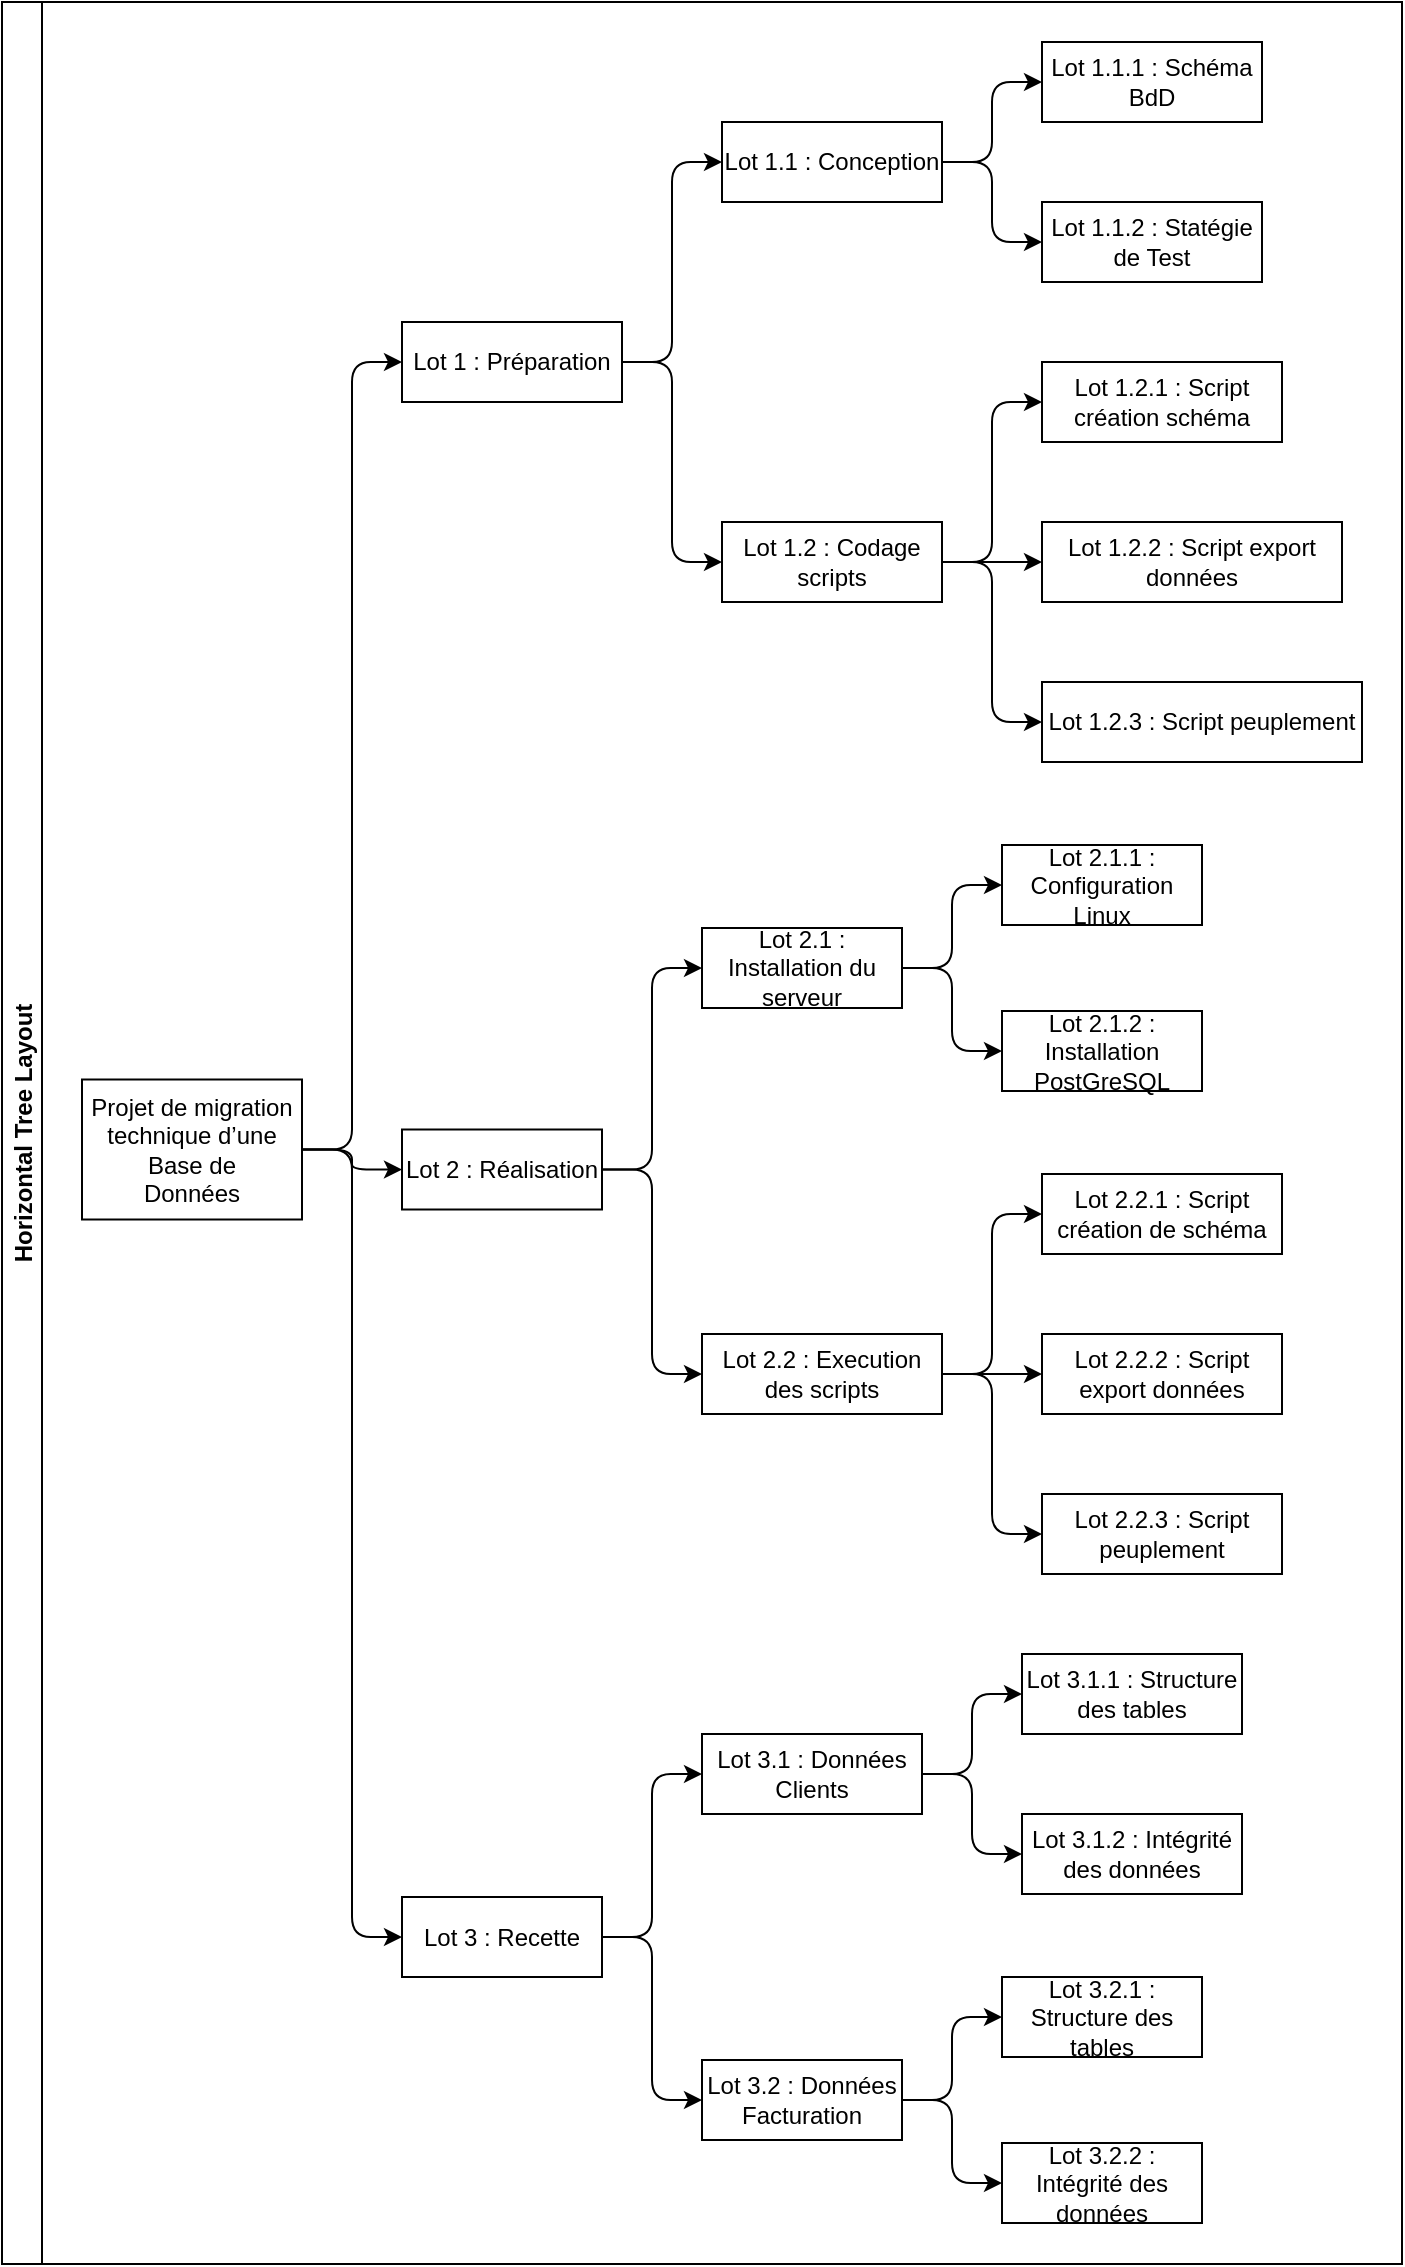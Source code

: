 <mxfile version="26.0.10">
  <diagram name="Page-1" id="SotT7PKfqAtj6fm-6zKW">
    <mxGraphModel dx="1526" dy="411" grid="1" gridSize="10" guides="1" tooltips="1" connect="1" arrows="1" fold="1" page="1" pageScale="1" pageWidth="827" pageHeight="1169" math="0" shadow="0">
      <root>
        <mxCell id="0" />
        <mxCell id="1" parent="0" />
        <mxCell id="Cbqt6V5ET0-gixzIFbC0-1" value="Horizontal Tree Layout" style="swimlane;startSize=20;horizontal=0;childLayout=treeLayout;horizontalTree=1;sortEdges=1;resizable=0;containerType=tree;fontSize=12;" parent="1" vertex="1">
          <mxGeometry x="-60" y="220" width="700" height="1131" as="geometry" />
        </mxCell>
        <mxCell id="Cbqt6V5ET0-gixzIFbC0-2" value="Projet de migration technique d’une Base de&lt;br&gt;Données" style="whiteSpace=wrap;html=1;" parent="Cbqt6V5ET0-gixzIFbC0-1" vertex="1">
          <mxGeometry x="40" y="538.75" width="110" height="70" as="geometry" />
        </mxCell>
        <mxCell id="Cbqt6V5ET0-gixzIFbC0-3" value="Lot 1 : Préparation" style="whiteSpace=wrap;html=1;" parent="Cbqt6V5ET0-gixzIFbC0-1" vertex="1">
          <mxGeometry x="200" y="160" width="110" height="40" as="geometry" />
        </mxCell>
        <mxCell id="Cbqt6V5ET0-gixzIFbC0-4" value="" style="edgeStyle=elbowEdgeStyle;elbow=horizontal;html=1;rounded=1;curved=0;sourcePerimeterSpacing=0;targetPerimeterSpacing=0;startSize=6;endSize=6;" parent="Cbqt6V5ET0-gixzIFbC0-1" source="Cbqt6V5ET0-gixzIFbC0-2" target="Cbqt6V5ET0-gixzIFbC0-3" edge="1">
          <mxGeometry relative="1" as="geometry" />
        </mxCell>
        <mxCell id="Cbqt6V5ET0-gixzIFbC0-5" value="Lot 2 : Réalisation" style="whiteSpace=wrap;html=1;" parent="Cbqt6V5ET0-gixzIFbC0-1" vertex="1">
          <mxGeometry x="200" y="563.75" width="100" height="40" as="geometry" />
        </mxCell>
        <mxCell id="Cbqt6V5ET0-gixzIFbC0-6" value="" style="edgeStyle=elbowEdgeStyle;elbow=horizontal;html=1;rounded=1;curved=0;sourcePerimeterSpacing=0;targetPerimeterSpacing=0;startSize=6;endSize=6;" parent="Cbqt6V5ET0-gixzIFbC0-1" source="Cbqt6V5ET0-gixzIFbC0-2" target="Cbqt6V5ET0-gixzIFbC0-5" edge="1">
          <mxGeometry relative="1" as="geometry" />
        </mxCell>
        <mxCell id="Cbqt6V5ET0-gixzIFbC0-7" value="" style="edgeStyle=elbowEdgeStyle;elbow=horizontal;html=1;rounded=1;curved=0;sourcePerimeterSpacing=0;targetPerimeterSpacing=0;startSize=6;endSize=6;" parent="Cbqt6V5ET0-gixzIFbC0-1" source="Cbqt6V5ET0-gixzIFbC0-3" target="Cbqt6V5ET0-gixzIFbC0-8" edge="1">
          <mxGeometry relative="1" as="geometry">
            <mxPoint x="240" y="-4036.415" as="sourcePoint" />
          </mxGeometry>
        </mxCell>
        <mxCell id="Cbqt6V5ET0-gixzIFbC0-8" value="Lot 1.1 : Conception" style="whiteSpace=wrap;html=1;" parent="Cbqt6V5ET0-gixzIFbC0-1" vertex="1">
          <mxGeometry x="360" y="60" width="110" height="40" as="geometry" />
        </mxCell>
        <mxCell id="Cbqt6V5ET0-gixzIFbC0-11" value="" style="edgeStyle=elbowEdgeStyle;elbow=horizontal;html=1;rounded=1;curved=0;sourcePerimeterSpacing=0;targetPerimeterSpacing=0;startSize=6;endSize=6;" parent="Cbqt6V5ET0-gixzIFbC0-1" source="Cbqt6V5ET0-gixzIFbC0-2" target="Cbqt6V5ET0-gixzIFbC0-12" edge="1">
          <mxGeometry relative="1" as="geometry">
            <mxPoint x="240" y="-3956.415" as="sourcePoint" />
          </mxGeometry>
        </mxCell>
        <mxCell id="Cbqt6V5ET0-gixzIFbC0-12" value="Lot 3 : Recette" style="whiteSpace=wrap;html=1;" parent="Cbqt6V5ET0-gixzIFbC0-1" vertex="1">
          <mxGeometry x="200" y="947.5" width="100" height="40" as="geometry" />
        </mxCell>
        <mxCell id="Cbqt6V5ET0-gixzIFbC0-13" value="" style="edgeStyle=elbowEdgeStyle;elbow=horizontal;html=1;rounded=1;curved=0;sourcePerimeterSpacing=0;targetPerimeterSpacing=0;startSize=6;endSize=6;" parent="Cbqt6V5ET0-gixzIFbC0-1" source="Cbqt6V5ET0-gixzIFbC0-8" target="Cbqt6V5ET0-gixzIFbC0-14" edge="1">
          <mxGeometry relative="1" as="geometry">
            <mxPoint x="400" y="-3971.415" as="sourcePoint" />
          </mxGeometry>
        </mxCell>
        <mxCell id="Cbqt6V5ET0-gixzIFbC0-14" value="Lot 1.1.1 : Schéma BdD" style="whiteSpace=wrap;html=1;" parent="Cbqt6V5ET0-gixzIFbC0-1" vertex="1">
          <mxGeometry x="520" y="20" width="110" height="40" as="geometry" />
        </mxCell>
        <mxCell id="Cbqt6V5ET0-gixzIFbC0-19" value="" style="edgeStyle=elbowEdgeStyle;elbow=horizontal;html=1;rounded=1;curved=0;sourcePerimeterSpacing=0;targetPerimeterSpacing=0;startSize=6;endSize=6;" parent="Cbqt6V5ET0-gixzIFbC0-1" source="Cbqt6V5ET0-gixzIFbC0-3" target="Cbqt6V5ET0-gixzIFbC0-20" edge="1">
          <mxGeometry relative="1" as="geometry">
            <mxPoint x="240" y="-3665.415" as="sourcePoint" />
          </mxGeometry>
        </mxCell>
        <mxCell id="Cbqt6V5ET0-gixzIFbC0-20" value="Lot 1.2 : Codage scripts" style="whiteSpace=wrap;html=1;" parent="Cbqt6V5ET0-gixzIFbC0-1" vertex="1">
          <mxGeometry x="360" y="260" width="110" height="40" as="geometry" />
        </mxCell>
        <mxCell id="Cbqt6V5ET0-gixzIFbC0-21" value="" style="edgeStyle=elbowEdgeStyle;elbow=horizontal;html=1;rounded=1;curved=0;sourcePerimeterSpacing=0;targetPerimeterSpacing=0;startSize=6;endSize=6;" parent="Cbqt6V5ET0-gixzIFbC0-1" source="Cbqt6V5ET0-gixzIFbC0-20" target="Cbqt6V5ET0-gixzIFbC0-22" edge="1">
          <mxGeometry relative="1" as="geometry">
            <mxPoint x="400" y="-3598.135" as="sourcePoint" />
          </mxGeometry>
        </mxCell>
        <mxCell id="Cbqt6V5ET0-gixzIFbC0-22" value="Lot 1.2.1 : Script création schéma" style="whiteSpace=wrap;html=1;" parent="Cbqt6V5ET0-gixzIFbC0-1" vertex="1">
          <mxGeometry x="520" y="180" width="120" height="40" as="geometry" />
        </mxCell>
        <mxCell id="Cbqt6V5ET0-gixzIFbC0-23" value="" style="edgeStyle=elbowEdgeStyle;elbow=horizontal;html=1;rounded=1;curved=0;sourcePerimeterSpacing=0;targetPerimeterSpacing=0;startSize=6;endSize=6;" parent="Cbqt6V5ET0-gixzIFbC0-1" source="Cbqt6V5ET0-gixzIFbC0-20" target="Cbqt6V5ET0-gixzIFbC0-24" edge="1">
          <mxGeometry relative="1" as="geometry">
            <mxPoint x="400" y="-3598.135" as="sourcePoint" />
          </mxGeometry>
        </mxCell>
        <mxCell id="Cbqt6V5ET0-gixzIFbC0-24" value="Lot 1.2.2 : Script export données " style="whiteSpace=wrap;html=1;" parent="Cbqt6V5ET0-gixzIFbC0-1" vertex="1">
          <mxGeometry x="520" y="260" width="150" height="40" as="geometry" />
        </mxCell>
        <mxCell id="Cbqt6V5ET0-gixzIFbC0-25" value="" style="edgeStyle=elbowEdgeStyle;elbow=horizontal;html=1;rounded=1;curved=0;sourcePerimeterSpacing=0;targetPerimeterSpacing=0;startSize=6;endSize=6;" parent="Cbqt6V5ET0-gixzIFbC0-1" source="Cbqt6V5ET0-gixzIFbC0-20" target="Cbqt6V5ET0-gixzIFbC0-26" edge="1">
          <mxGeometry relative="1" as="geometry">
            <mxPoint x="400" y="-3411.635" as="sourcePoint" />
          </mxGeometry>
        </mxCell>
        <mxCell id="Cbqt6V5ET0-gixzIFbC0-26" value="Lot 1.2.3 : Script peuplement" style="whiteSpace=wrap;html=1;" parent="Cbqt6V5ET0-gixzIFbC0-1" vertex="1">
          <mxGeometry x="520" y="340" width="160" height="40" as="geometry" />
        </mxCell>
        <mxCell id="Cbqt6V5ET0-gixzIFbC0-27" value="" style="edgeStyle=elbowEdgeStyle;elbow=horizontal;html=1;rounded=1;curved=0;sourcePerimeterSpacing=0;targetPerimeterSpacing=0;startSize=6;endSize=6;" parent="Cbqt6V5ET0-gixzIFbC0-1" source="Cbqt6V5ET0-gixzIFbC0-5" target="Cbqt6V5ET0-gixzIFbC0-28" edge="1">
          <mxGeometry relative="1" as="geometry">
            <mxPoint x="240" y="-3088.555" as="sourcePoint" />
          </mxGeometry>
        </mxCell>
        <mxCell id="Cbqt6V5ET0-gixzIFbC0-28" value="Lot 2.1 : Installation du serveur" style="whiteSpace=wrap;html=1;" parent="Cbqt6V5ET0-gixzIFbC0-1" vertex="1">
          <mxGeometry x="350" y="463.0" width="100" height="40" as="geometry" />
        </mxCell>
        <mxCell id="Cbqt6V5ET0-gixzIFbC0-29" value="" style="edgeStyle=elbowEdgeStyle;elbow=horizontal;html=1;rounded=1;curved=0;sourcePerimeterSpacing=0;targetPerimeterSpacing=0;startSize=6;endSize=6;" parent="Cbqt6V5ET0-gixzIFbC0-1" source="Cbqt6V5ET0-gixzIFbC0-5" target="Cbqt6V5ET0-gixzIFbC0-30" edge="1">
          <mxGeometry relative="1" as="geometry">
            <mxPoint x="240" y="-2835.115" as="sourcePoint" />
          </mxGeometry>
        </mxCell>
        <mxCell id="Cbqt6V5ET0-gixzIFbC0-30" value="Lot 2.2 : Execution des scripts" style="whiteSpace=wrap;html=1;" parent="Cbqt6V5ET0-gixzIFbC0-1" vertex="1">
          <mxGeometry x="350" y="666.0" width="120" height="40" as="geometry" />
        </mxCell>
        <mxCell id="Cbqt6V5ET0-gixzIFbC0-31" value="" style="edgeStyle=elbowEdgeStyle;elbow=horizontal;html=1;rounded=1;curved=0;sourcePerimeterSpacing=0;targetPerimeterSpacing=0;startSize=6;endSize=6;" parent="Cbqt6V5ET0-gixzIFbC0-1" source="Cbqt6V5ET0-gixzIFbC0-12" target="Cbqt6V5ET0-gixzIFbC0-32" edge="1">
          <mxGeometry relative="1" as="geometry">
            <mxPoint x="240" y="-2543.665" as="sourcePoint" />
          </mxGeometry>
        </mxCell>
        <mxCell id="Cbqt6V5ET0-gixzIFbC0-32" value="Lot 3.1 : Données Clients" style="whiteSpace=wrap;html=1;" parent="Cbqt6V5ET0-gixzIFbC0-1" vertex="1">
          <mxGeometry x="350" y="866.0" width="110" height="40" as="geometry" />
        </mxCell>
        <mxCell id="Cbqt6V5ET0-gixzIFbC0-35" value="" style="edgeStyle=elbowEdgeStyle;elbow=horizontal;html=1;rounded=1;curved=0;sourcePerimeterSpacing=0;targetPerimeterSpacing=0;startSize=6;endSize=6;" parent="Cbqt6V5ET0-gixzIFbC0-1" source="Cbqt6V5ET0-gixzIFbC0-32" target="Cbqt6V5ET0-gixzIFbC0-36" edge="1">
          <mxGeometry relative="1" as="geometry">
            <mxPoint x="390" y="-2346.715" as="sourcePoint" />
          </mxGeometry>
        </mxCell>
        <mxCell id="Cbqt6V5ET0-gixzIFbC0-36" value="Lot 3.1.1 : Structure des tables" style="whiteSpace=wrap;html=1;" parent="Cbqt6V5ET0-gixzIFbC0-1" vertex="1">
          <mxGeometry x="510" y="826.0" width="110" height="40" as="geometry" />
        </mxCell>
        <mxCell id="Cbqt6V5ET0-gixzIFbC0-37" value="" style="edgeStyle=elbowEdgeStyle;elbow=horizontal;html=1;rounded=1;curved=0;sourcePerimeterSpacing=0;targetPerimeterSpacing=0;startSize=6;endSize=6;" parent="Cbqt6V5ET0-gixzIFbC0-1" source="Cbqt6V5ET0-gixzIFbC0-32" target="Cbqt6V5ET0-gixzIFbC0-38" edge="1">
          <mxGeometry relative="1" as="geometry">
            <mxPoint x="390" y="-2009.915" as="sourcePoint" />
          </mxGeometry>
        </mxCell>
        <mxCell id="Cbqt6V5ET0-gixzIFbC0-38" value="Lot 3.1.2 : Intégrité des données" style="whiteSpace=wrap;html=1;" parent="Cbqt6V5ET0-gixzIFbC0-1" vertex="1">
          <mxGeometry x="510" y="906.0" width="110" height="40" as="geometry" />
        </mxCell>
        <mxCell id="k_g2q-K09gLS0p32QqMD-1" value="" style="edgeStyle=elbowEdgeStyle;elbow=horizontal;html=1;rounded=1;curved=0;sourcePerimeterSpacing=0;targetPerimeterSpacing=0;startSize=6;endSize=6;" parent="Cbqt6V5ET0-gixzIFbC0-1" source="Cbqt6V5ET0-gixzIFbC0-8" target="k_g2q-K09gLS0p32QqMD-2" edge="1">
          <mxGeometry relative="1" as="geometry">
            <mxPoint x="250" y="-2135.415" as="sourcePoint" />
          </mxGeometry>
        </mxCell>
        <mxCell id="k_g2q-K09gLS0p32QqMD-2" value="Lot 1.1.2 : Statégie de Test" style="whiteSpace=wrap;html=1;" parent="Cbqt6V5ET0-gixzIFbC0-1" vertex="1">
          <mxGeometry x="520" y="100" width="110" height="40" as="geometry" />
        </mxCell>
        <mxCell id="k_g2q-K09gLS0p32QqMD-5" value="" style="edgeStyle=elbowEdgeStyle;elbow=horizontal;html=1;rounded=1;curved=0;sourcePerimeterSpacing=0;targetPerimeterSpacing=0;startSize=6;endSize=6;" parent="Cbqt6V5ET0-gixzIFbC0-1" source="Cbqt6V5ET0-gixzIFbC0-28" target="k_g2q-K09gLS0p32QqMD-6" edge="1">
          <mxGeometry relative="1" as="geometry">
            <mxPoint x="240" y="-1464.34" as="sourcePoint" />
          </mxGeometry>
        </mxCell>
        <mxCell id="k_g2q-K09gLS0p32QqMD-6" value="Lot 2.1.1 : Configuration Linux" style="whiteSpace=wrap;html=1;" parent="Cbqt6V5ET0-gixzIFbC0-1" vertex="1">
          <mxGeometry x="500" y="421.5" width="100" height="40" as="geometry" />
        </mxCell>
        <mxCell id="k_g2q-K09gLS0p32QqMD-7" value="" style="edgeStyle=elbowEdgeStyle;elbow=horizontal;html=1;rounded=1;curved=0;sourcePerimeterSpacing=0;targetPerimeterSpacing=0;startSize=6;endSize=6;" parent="Cbqt6V5ET0-gixzIFbC0-1" source="Cbqt6V5ET0-gixzIFbC0-28" target="k_g2q-K09gLS0p32QqMD-8" edge="1">
          <mxGeometry relative="1" as="geometry">
            <mxPoint x="240" y="-1053.865" as="sourcePoint" />
          </mxGeometry>
        </mxCell>
        <mxCell id="k_g2q-K09gLS0p32QqMD-8" value="Lot 2.1.2 : Installation PostGreSQL" style="whiteSpace=wrap;html=1;" parent="Cbqt6V5ET0-gixzIFbC0-1" vertex="1">
          <mxGeometry x="500" y="504.5" width="100" height="40" as="geometry" />
        </mxCell>
        <mxCell id="k_g2q-K09gLS0p32QqMD-9" value="" style="edgeStyle=elbowEdgeStyle;elbow=horizontal;html=1;rounded=1;curved=0;sourcePerimeterSpacing=0;targetPerimeterSpacing=0;startSize=6;endSize=6;" parent="Cbqt6V5ET0-gixzIFbC0-1" source="Cbqt6V5ET0-gixzIFbC0-30" target="k_g2q-K09gLS0p32QqMD-10" edge="1">
          <mxGeometry relative="1" as="geometry">
            <mxPoint x="240" y="-605.565" as="sourcePoint" />
          </mxGeometry>
        </mxCell>
        <mxCell id="k_g2q-K09gLS0p32QqMD-10" value="Lot 2.2.1 : Script création de schéma" style="whiteSpace=wrap;html=1;" parent="Cbqt6V5ET0-gixzIFbC0-1" vertex="1">
          <mxGeometry x="520" y="586.0" width="120" height="40" as="geometry" />
        </mxCell>
        <mxCell id="k_g2q-K09gLS0p32QqMD-11" value="" style="edgeStyle=elbowEdgeStyle;elbow=horizontal;html=1;rounded=1;curved=0;sourcePerimeterSpacing=0;targetPerimeterSpacing=0;startSize=6;endSize=6;" parent="Cbqt6V5ET0-gixzIFbC0-1" source="Cbqt6V5ET0-gixzIFbC0-12" target="k_g2q-K09gLS0p32QqMD-12" edge="1">
          <mxGeometry relative="1" as="geometry">
            <mxPoint x="90" y="-666.065" as="sourcePoint" />
          </mxGeometry>
        </mxCell>
        <mxCell id="k_g2q-K09gLS0p32QqMD-12" value="Lot 3.2 : Données Facturation" style="whiteSpace=wrap;html=1;" parent="Cbqt6V5ET0-gixzIFbC0-1" vertex="1">
          <mxGeometry x="350" y="1029.0" width="100" height="40" as="geometry" />
        </mxCell>
        <mxCell id="k_g2q-K09gLS0p32QqMD-13" value="" style="edgeStyle=elbowEdgeStyle;elbow=horizontal;html=1;rounded=1;curved=0;sourcePerimeterSpacing=0;targetPerimeterSpacing=0;startSize=6;endSize=6;" parent="Cbqt6V5ET0-gixzIFbC0-1" source="k_g2q-K09gLS0p32QqMD-12" target="k_g2q-K09gLS0p32QqMD-14" edge="1">
          <mxGeometry relative="1" as="geometry">
            <mxPoint x="240" y="133.51" as="sourcePoint" />
          </mxGeometry>
        </mxCell>
        <mxCell id="k_g2q-K09gLS0p32QqMD-14" value="Lot 3.2.1 : Structure des tables" style="whiteSpace=wrap;html=1;" parent="Cbqt6V5ET0-gixzIFbC0-1" vertex="1">
          <mxGeometry x="500" y="987.5" width="100" height="40" as="geometry" />
        </mxCell>
        <mxCell id="k_g2q-K09gLS0p32QqMD-15" value="" style="edgeStyle=elbowEdgeStyle;elbow=horizontal;html=1;rounded=1;curved=0;sourcePerimeterSpacing=0;targetPerimeterSpacing=0;startSize=6;endSize=6;" parent="Cbqt6V5ET0-gixzIFbC0-1" source="k_g2q-K09gLS0p32QqMD-12" target="k_g2q-K09gLS0p32QqMD-16" edge="1">
          <mxGeometry relative="1" as="geometry">
            <mxPoint x="240" y="99.25" as="sourcePoint" />
          </mxGeometry>
        </mxCell>
        <mxCell id="k_g2q-K09gLS0p32QqMD-16" value="Lot 3.2.2 : Intégrité des données" style="whiteSpace=wrap;html=1;" parent="Cbqt6V5ET0-gixzIFbC0-1" vertex="1">
          <mxGeometry x="500" y="1070.5" width="100" height="40" as="geometry" />
        </mxCell>
        <mxCell id="k_g2q-K09gLS0p32QqMD-17" value="" style="edgeStyle=elbowEdgeStyle;elbow=horizontal;html=1;rounded=1;curved=0;sourcePerimeterSpacing=0;targetPerimeterSpacing=0;startSize=6;endSize=6;" parent="Cbqt6V5ET0-gixzIFbC0-1" source="Cbqt6V5ET0-gixzIFbC0-30" target="k_g2q-K09gLS0p32QqMD-18" edge="1">
          <mxGeometry relative="1" as="geometry">
            <mxPoint x="240" y="-153.5" as="sourcePoint" />
          </mxGeometry>
        </mxCell>
        <mxCell id="k_g2q-K09gLS0p32QqMD-18" value="Lot 2.2.2 : Script export données " style="whiteSpace=wrap;html=1;" parent="Cbqt6V5ET0-gixzIFbC0-1" vertex="1">
          <mxGeometry x="520" y="666.0" width="120" height="40" as="geometry" />
        </mxCell>
        <mxCell id="k_g2q-K09gLS0p32QqMD-19" value="" style="edgeStyle=elbowEdgeStyle;elbow=horizontal;html=1;rounded=1;curved=0;sourcePerimeterSpacing=0;targetPerimeterSpacing=0;startSize=6;endSize=6;" parent="Cbqt6V5ET0-gixzIFbC0-1" source="Cbqt6V5ET0-gixzIFbC0-30" target="k_g2q-K09gLS0p32QqMD-20" edge="1">
          <mxGeometry relative="1" as="geometry">
            <mxPoint x="240" y="305.25" as="sourcePoint" />
          </mxGeometry>
        </mxCell>
        <mxCell id="k_g2q-K09gLS0p32QqMD-20" value="Lot 2.2.3 : Script peuplement" style="whiteSpace=wrap;html=1;" parent="Cbqt6V5ET0-gixzIFbC0-1" vertex="1">
          <mxGeometry x="520" y="746.0" width="120" height="40" as="geometry" />
        </mxCell>
      </root>
    </mxGraphModel>
  </diagram>
</mxfile>
